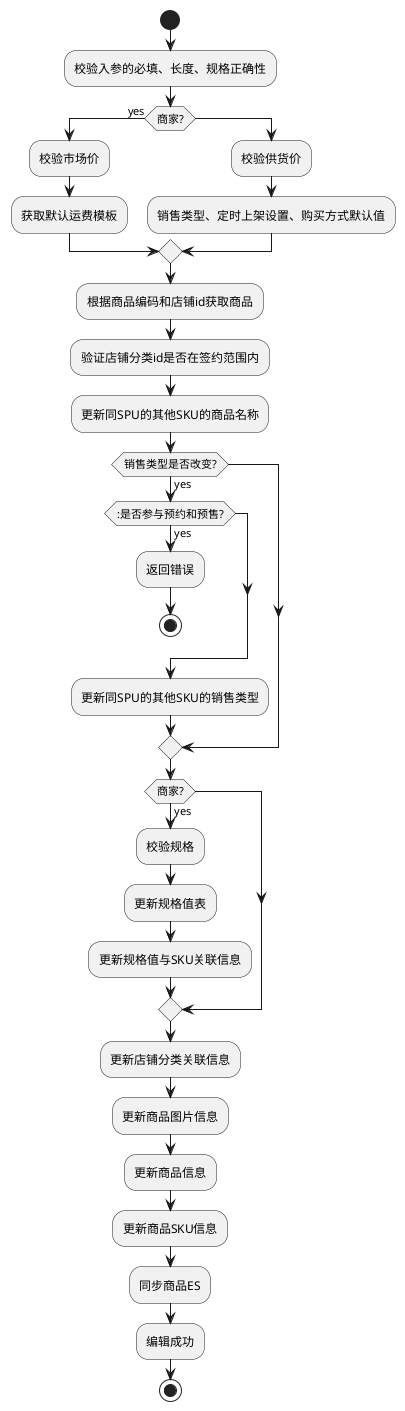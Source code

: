 @startuml
start
:校验入参的必填、长度、规格正确性;
if(商家?)then(yes)
    :校验市场价;
    :获取默认运费模板;
else
    :校验供货价;
    :销售类型、定时上架设置、购买方式默认值;
endif;
:根据商品编码和店铺id获取商品;
:验证店铺分类id是否在签约范围内;
:更新同SPU的其他SKU的商品名称;
if(销售类型是否改变?)then(yes)
   if(:是否参与预约和预售?)then(yes)
      :返回错误;
      stop;
   endif;
   :更新同SPU的其他SKU的销售类型;
endif;
if(商家?) then (yes)
:校验规格;
:更新规格值表;
:更新规格值与SKU关联信息;
endif;
:更新店铺分类关联信息;
:更新商品图片信息;
:更新商品信息;
:更新商品SKU信息;
:同步商品ES;
:编辑成功;
stop
@enduml